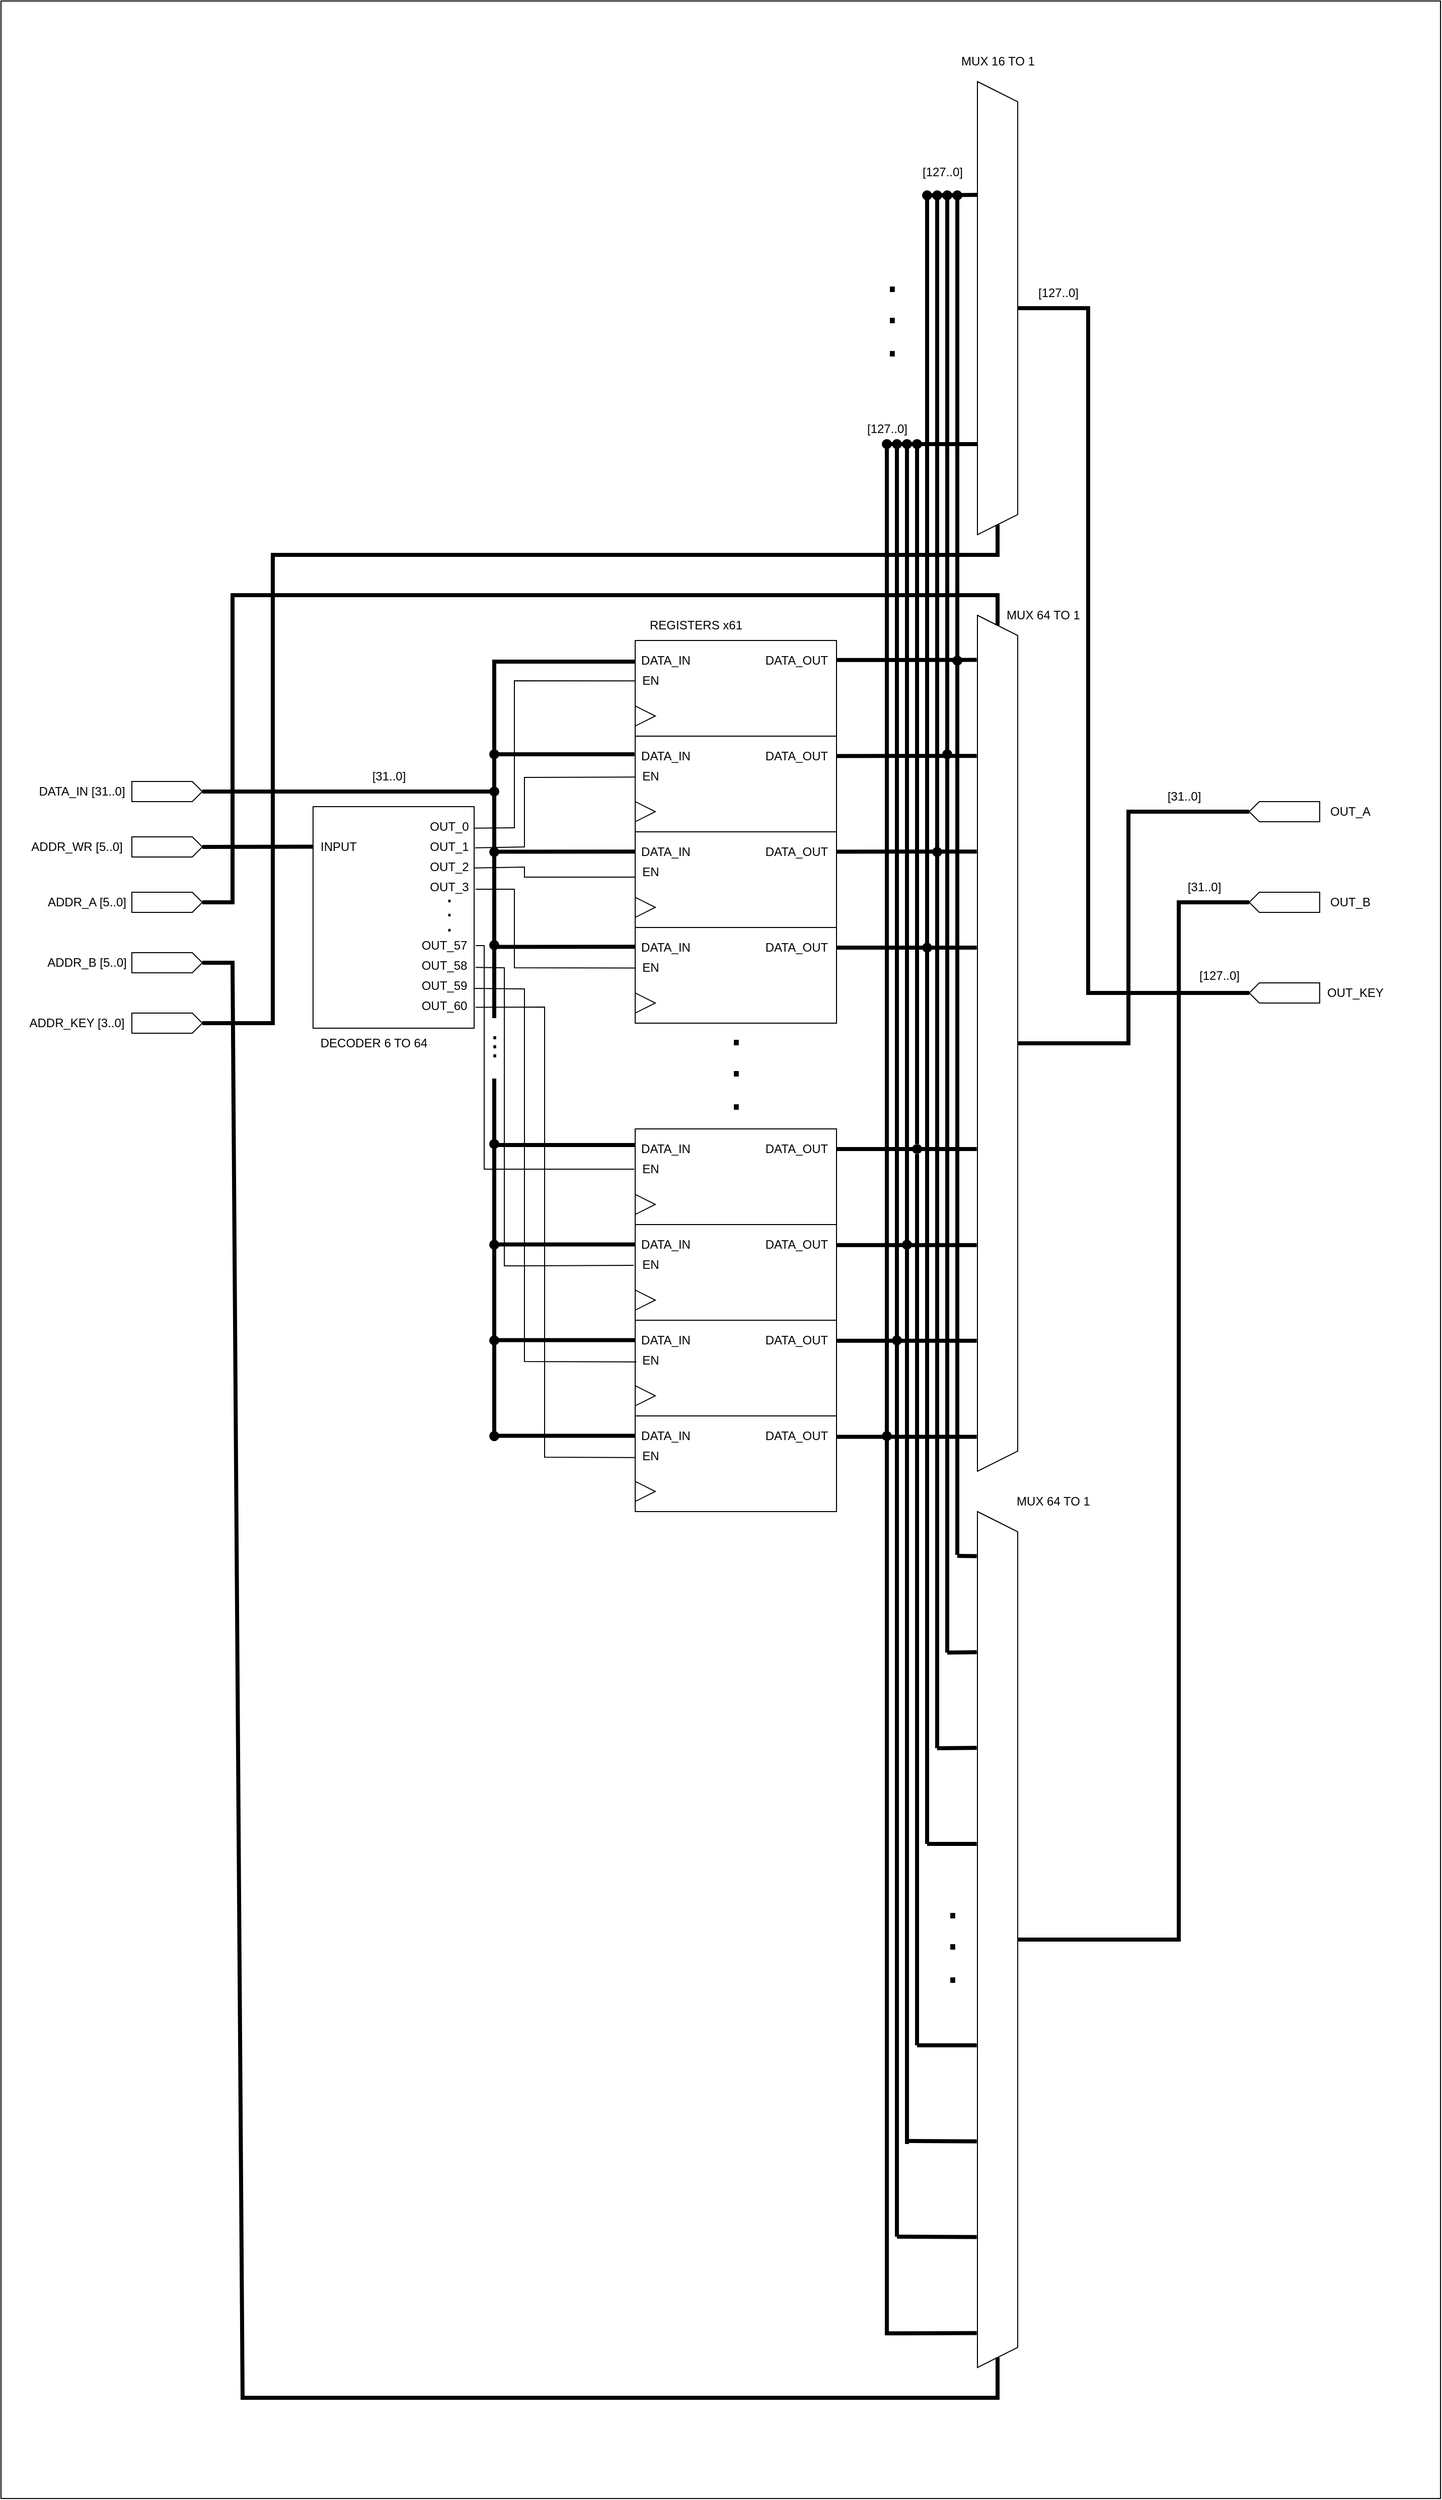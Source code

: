 <mxfile version="14.7.3" type="device"><diagram id="HhxhfEOYN1cpB28pj82T" name="Page-1"><mxGraphModel dx="1240" dy="689" grid="1" gridSize="10" guides="1" tooltips="1" connect="1" arrows="1" fold="1" page="1" pageScale="1" pageWidth="1000000" pageHeight="1000000" math="0" shadow="0"><root><mxCell id="0"/><mxCell id="1" parent="0"/><mxCell id="-ZMUuDT2EY7z-kTaRT2T-230" value="" style="rounded=0;whiteSpace=wrap;html=1;fillColor=none;" parent="1" vertex="1"><mxGeometry x="3040" y="1520" width="1430" height="2480" as="geometry"/></mxCell><mxCell id="-ZMUuDT2EY7z-kTaRT2T-1" value="" style="shape=mxgraph.arrows2.arrow;verticalLabelPosition=bottom;shadow=0;dashed=0;align=center;html=1;verticalAlign=top;strokeWidth=1;dy=0;dx=10;notch=0;" parent="1" vertex="1"><mxGeometry x="3170" y="2295" width="70" height="20" as="geometry"/></mxCell><mxCell id="-ZMUuDT2EY7z-kTaRT2T-2" value="DATA_IN [31..0]" style="text;html=1;align=center;verticalAlign=middle;resizable=0;points=[];autosize=1;strokeColor=none;" parent="1" vertex="1"><mxGeometry x="3070" y="2295" width="100" height="20" as="geometry"/></mxCell><mxCell id="-ZMUuDT2EY7z-kTaRT2T-3" value="" style="shape=mxgraph.arrows2.arrow;verticalLabelPosition=bottom;shadow=0;dashed=0;align=center;html=1;verticalAlign=top;strokeWidth=1;dy=0;dx=10;notch=0;" parent="1" vertex="1"><mxGeometry x="3170" y="2405" width="70" height="20" as="geometry"/></mxCell><mxCell id="-ZMUuDT2EY7z-kTaRT2T-4" value="ADDR_A [5..0]" style="text;html=1;align=center;verticalAlign=middle;resizable=0;points=[];autosize=1;strokeColor=none;" parent="1" vertex="1"><mxGeometry x="3080" y="2405" width="90" height="20" as="geometry"/></mxCell><mxCell id="-ZMUuDT2EY7z-kTaRT2T-5" value="" style="shape=mxgraph.arrows2.arrow;verticalLabelPosition=bottom;shadow=0;dashed=0;align=center;html=1;verticalAlign=top;strokeWidth=1;dy=0;dx=10;notch=0;" parent="1" vertex="1"><mxGeometry x="3170" y="2465" width="70" height="20" as="geometry"/></mxCell><mxCell id="-ZMUuDT2EY7z-kTaRT2T-6" value="ADDR_B [5..0]" style="text;html=1;align=center;verticalAlign=middle;resizable=0;points=[];autosize=1;strokeColor=none;" parent="1" vertex="1"><mxGeometry x="3080" y="2465" width="90" height="20" as="geometry"/></mxCell><mxCell id="-ZMUuDT2EY7z-kTaRT2T-7" value="" style="shape=mxgraph.arrows2.arrow;verticalLabelPosition=bottom;shadow=0;dashed=0;align=center;html=1;verticalAlign=top;strokeWidth=1;dy=0;dx=10;notch=0;" parent="1" vertex="1"><mxGeometry x="3170" y="2525" width="70" height="20" as="geometry"/></mxCell><mxCell id="-ZMUuDT2EY7z-kTaRT2T-8" value="ADDR_KEY [3..0]" style="text;html=1;align=center;verticalAlign=middle;resizable=0;points=[];autosize=1;strokeColor=none;" parent="1" vertex="1"><mxGeometry x="3060" y="2525" width="110" height="20" as="geometry"/></mxCell><mxCell id="-ZMUuDT2EY7z-kTaRT2T-9" value="" style="rounded=0;whiteSpace=wrap;html=1;" parent="1" vertex="1"><mxGeometry x="3670" y="2155" width="200" height="95" as="geometry"/></mxCell><mxCell id="-ZMUuDT2EY7z-kTaRT2T-10" value="DATA_IN" style="text;html=1;align=center;verticalAlign=middle;resizable=0;points=[];autosize=1;strokeColor=none;" parent="1" vertex="1"><mxGeometry x="3670" y="2165" width="60" height="20" as="geometry"/></mxCell><mxCell id="-ZMUuDT2EY7z-kTaRT2T-11" value="DATA_OUT" style="text;html=1;align=center;verticalAlign=middle;resizable=0;points=[];autosize=1;strokeColor=none;" parent="1" vertex="1"><mxGeometry x="3790" y="2165" width="80" height="20" as="geometry"/></mxCell><mxCell id="-ZMUuDT2EY7z-kTaRT2T-12" value="" style="triangle;whiteSpace=wrap;html=1;" parent="1" vertex="1"><mxGeometry x="3670" y="2220" width="20" height="20" as="geometry"/></mxCell><mxCell id="-ZMUuDT2EY7z-kTaRT2T-73" value="" style="shape=trapezoid;perimeter=trapezoidPerimeter;whiteSpace=wrap;html=1;fixedSize=1;direction=south;" parent="1" vertex="1"><mxGeometry x="4010" y="2130" width="40" height="850" as="geometry"/></mxCell><mxCell id="-ZMUuDT2EY7z-kTaRT2T-74" value="EN" style="text;html=1;align=center;verticalAlign=middle;resizable=0;points=[];autosize=1;strokeColor=none;" parent="1" vertex="1"><mxGeometry x="3670" y="2185" width="30" height="20" as="geometry"/></mxCell><mxCell id="-ZMUuDT2EY7z-kTaRT2T-75" value="" style="rounded=0;whiteSpace=wrap;html=1;" parent="1" vertex="1"><mxGeometry x="3670" y="2250" width="200" height="95" as="geometry"/></mxCell><mxCell id="-ZMUuDT2EY7z-kTaRT2T-76" value="DATA_IN" style="text;html=1;align=center;verticalAlign=middle;resizable=0;points=[];autosize=1;strokeColor=none;" parent="1" vertex="1"><mxGeometry x="3670" y="2260" width="60" height="20" as="geometry"/></mxCell><mxCell id="-ZMUuDT2EY7z-kTaRT2T-77" value="DATA_OUT" style="text;html=1;align=center;verticalAlign=middle;resizable=0;points=[];autosize=1;strokeColor=none;" parent="1" vertex="1"><mxGeometry x="3790" y="2260" width="80" height="20" as="geometry"/></mxCell><mxCell id="-ZMUuDT2EY7z-kTaRT2T-78" value="" style="triangle;whiteSpace=wrap;html=1;" parent="1" vertex="1"><mxGeometry x="3670" y="2315" width="20" height="20" as="geometry"/></mxCell><mxCell id="-ZMUuDT2EY7z-kTaRT2T-79" value="EN" style="text;html=1;align=center;verticalAlign=middle;resizable=0;points=[];autosize=1;strokeColor=none;" parent="1" vertex="1"><mxGeometry x="3670" y="2280" width="30" height="20" as="geometry"/></mxCell><mxCell id="-ZMUuDT2EY7z-kTaRT2T-80" value="" style="rounded=0;whiteSpace=wrap;html=1;" parent="1" vertex="1"><mxGeometry x="3670" y="2345" width="200" height="95" as="geometry"/></mxCell><mxCell id="-ZMUuDT2EY7z-kTaRT2T-81" value="DATA_IN" style="text;html=1;align=center;verticalAlign=middle;resizable=0;points=[];autosize=1;strokeColor=none;" parent="1" vertex="1"><mxGeometry x="3670" y="2355" width="60" height="20" as="geometry"/></mxCell><mxCell id="-ZMUuDT2EY7z-kTaRT2T-82" value="DATA_OUT" style="text;html=1;align=center;verticalAlign=middle;resizable=0;points=[];autosize=1;strokeColor=none;" parent="1" vertex="1"><mxGeometry x="3790" y="2355" width="80" height="20" as="geometry"/></mxCell><mxCell id="-ZMUuDT2EY7z-kTaRT2T-83" value="" style="triangle;whiteSpace=wrap;html=1;" parent="1" vertex="1"><mxGeometry x="3670" y="2410" width="20" height="20" as="geometry"/></mxCell><mxCell id="-ZMUuDT2EY7z-kTaRT2T-84" value="EN" style="text;html=1;align=center;verticalAlign=middle;resizable=0;points=[];autosize=1;strokeColor=none;" parent="1" vertex="1"><mxGeometry x="3670" y="2375" width="30" height="20" as="geometry"/></mxCell><mxCell id="-ZMUuDT2EY7z-kTaRT2T-85" value="" style="rounded=0;whiteSpace=wrap;html=1;" parent="1" vertex="1"><mxGeometry x="3670" y="2440" width="200" height="95" as="geometry"/></mxCell><mxCell id="-ZMUuDT2EY7z-kTaRT2T-86" value="DATA_IN" style="text;html=1;align=center;verticalAlign=middle;resizable=0;points=[];autosize=1;strokeColor=none;" parent="1" vertex="1"><mxGeometry x="3670" y="2450" width="60" height="20" as="geometry"/></mxCell><mxCell id="-ZMUuDT2EY7z-kTaRT2T-87" value="DATA_OUT" style="text;html=1;align=center;verticalAlign=middle;resizable=0;points=[];autosize=1;strokeColor=none;" parent="1" vertex="1"><mxGeometry x="3790" y="2450" width="80" height="20" as="geometry"/></mxCell><mxCell id="-ZMUuDT2EY7z-kTaRT2T-88" value="" style="triangle;whiteSpace=wrap;html=1;" parent="1" vertex="1"><mxGeometry x="3670" y="2505" width="20" height="20" as="geometry"/></mxCell><mxCell id="-ZMUuDT2EY7z-kTaRT2T-89" value="EN" style="text;html=1;align=center;verticalAlign=middle;resizable=0;points=[];autosize=1;strokeColor=none;" parent="1" vertex="1"><mxGeometry x="3670" y="2470" width="30" height="20" as="geometry"/></mxCell><mxCell id="-ZMUuDT2EY7z-kTaRT2T-90" value="" style="rounded=0;whiteSpace=wrap;html=1;" parent="1" vertex="1"><mxGeometry x="3350" y="2320" width="160" height="220" as="geometry"/></mxCell><mxCell id="-ZMUuDT2EY7z-kTaRT2T-92" value="INPUT" style="text;html=1;align=center;verticalAlign=middle;resizable=0;points=[];autosize=1;strokeColor=none;" parent="1" vertex="1"><mxGeometry x="3350" y="2350" width="50" height="20" as="geometry"/></mxCell><mxCell id="-ZMUuDT2EY7z-kTaRT2T-93" value="OUT_0" style="text;html=1;align=center;verticalAlign=middle;resizable=0;points=[];autosize=1;strokeColor=none;" parent="1" vertex="1"><mxGeometry x="3460" y="2330" width="50" height="20" as="geometry"/></mxCell><mxCell id="-ZMUuDT2EY7z-kTaRT2T-94" value="OUT_1" style="text;html=1;align=center;verticalAlign=middle;resizable=0;points=[];autosize=1;strokeColor=none;" parent="1" vertex="1"><mxGeometry x="3460" y="2350" width="50" height="20" as="geometry"/></mxCell><mxCell id="-ZMUuDT2EY7z-kTaRT2T-95" value="OUT_59" style="text;html=1;align=center;verticalAlign=middle;resizable=0;points=[];autosize=1;strokeColor=none;" parent="1" vertex="1"><mxGeometry x="3450" y="2487.5" width="60" height="20" as="geometry"/></mxCell><mxCell id="-ZMUuDT2EY7z-kTaRT2T-96" value="OUT_60" style="text;html=1;align=center;verticalAlign=middle;resizable=0;points=[];autosize=1;strokeColor=none;" parent="1" vertex="1"><mxGeometry x="3450" y="2507.5" width="60" height="20" as="geometry"/></mxCell><mxCell id="-ZMUuDT2EY7z-kTaRT2T-97" value="" style="shape=mxgraph.arrows2.arrow;verticalLabelPosition=bottom;shadow=0;dashed=0;align=center;html=1;verticalAlign=top;strokeWidth=1;dy=0;dx=10;notch=0;" parent="1" vertex="1"><mxGeometry x="3170" y="2350" width="70" height="20" as="geometry"/></mxCell><mxCell id="-ZMUuDT2EY7z-kTaRT2T-98" value="ADDR_WR [5..0]" style="text;html=1;align=center;verticalAlign=middle;resizable=0;points=[];autosize=1;strokeColor=none;" parent="1" vertex="1"><mxGeometry x="3060" y="2350" width="110" height="20" as="geometry"/></mxCell><mxCell id="-ZMUuDT2EY7z-kTaRT2T-99" value="" style="endArrow=none;html=1;entryX=0.011;entryY=0.486;entryDx=0;entryDy=0;entryPerimeter=0;exitX=1;exitY=0.5;exitDx=0;exitDy=0;exitPerimeter=0;strokeWidth=4;" parent="1" source="-ZMUuDT2EY7z-kTaRT2T-97" target="-ZMUuDT2EY7z-kTaRT2T-92" edge="1"><mxGeometry width="50" height="50" relative="1" as="geometry"><mxPoint x="3270" y="2400" as="sourcePoint"/><mxPoint x="3320" y="2350" as="targetPoint"/></mxGeometry></mxCell><mxCell id="-ZMUuDT2EY7z-kTaRT2T-100" value="" style="rounded=0;whiteSpace=wrap;html=1;" parent="1" vertex="1"><mxGeometry x="3670" y="2640" width="200" height="95" as="geometry"/></mxCell><mxCell id="-ZMUuDT2EY7z-kTaRT2T-101" value="DATA_IN" style="text;html=1;align=center;verticalAlign=middle;resizable=0;points=[];autosize=1;strokeColor=none;" parent="1" vertex="1"><mxGeometry x="3670" y="2650" width="60" height="20" as="geometry"/></mxCell><mxCell id="-ZMUuDT2EY7z-kTaRT2T-102" value="DATA_OUT" style="text;html=1;align=center;verticalAlign=middle;resizable=0;points=[];autosize=1;strokeColor=none;" parent="1" vertex="1"><mxGeometry x="3790" y="2650" width="80" height="20" as="geometry"/></mxCell><mxCell id="-ZMUuDT2EY7z-kTaRT2T-103" value="" style="triangle;whiteSpace=wrap;html=1;" parent="1" vertex="1"><mxGeometry x="3670" y="2705" width="20" height="20" as="geometry"/></mxCell><mxCell id="-ZMUuDT2EY7z-kTaRT2T-104" value="EN" style="text;html=1;align=center;verticalAlign=middle;resizable=0;points=[];autosize=1;strokeColor=none;" parent="1" vertex="1"><mxGeometry x="3670" y="2670" width="30" height="20" as="geometry"/></mxCell><mxCell id="-ZMUuDT2EY7z-kTaRT2T-105" value="" style="rounded=0;whiteSpace=wrap;html=1;" parent="1" vertex="1"><mxGeometry x="3670" y="2735" width="200" height="95" as="geometry"/></mxCell><mxCell id="-ZMUuDT2EY7z-kTaRT2T-106" value="DATA_IN" style="text;html=1;align=center;verticalAlign=middle;resizable=0;points=[];autosize=1;strokeColor=none;" parent="1" vertex="1"><mxGeometry x="3670" y="2745" width="60" height="20" as="geometry"/></mxCell><mxCell id="-ZMUuDT2EY7z-kTaRT2T-107" value="DATA_OUT" style="text;html=1;align=center;verticalAlign=middle;resizable=0;points=[];autosize=1;strokeColor=none;" parent="1" vertex="1"><mxGeometry x="3790" y="2745" width="80" height="20" as="geometry"/></mxCell><mxCell id="-ZMUuDT2EY7z-kTaRT2T-108" value="" style="triangle;whiteSpace=wrap;html=1;" parent="1" vertex="1"><mxGeometry x="3670" y="2800" width="20" height="20" as="geometry"/></mxCell><mxCell id="-ZMUuDT2EY7z-kTaRT2T-109" value="EN" style="text;html=1;align=center;verticalAlign=middle;resizable=0;points=[];autosize=1;strokeColor=none;" parent="1" vertex="1"><mxGeometry x="3670" y="2765" width="30" height="20" as="geometry"/></mxCell><mxCell id="-ZMUuDT2EY7z-kTaRT2T-110" value="" style="rounded=0;whiteSpace=wrap;html=1;" parent="1" vertex="1"><mxGeometry x="3670" y="2830" width="200" height="95" as="geometry"/></mxCell><mxCell id="-ZMUuDT2EY7z-kTaRT2T-111" value="DATA_IN" style="text;html=1;align=center;verticalAlign=middle;resizable=0;points=[];autosize=1;strokeColor=none;" parent="1" vertex="1"><mxGeometry x="3670" y="2840" width="60" height="20" as="geometry"/></mxCell><mxCell id="-ZMUuDT2EY7z-kTaRT2T-112" value="DATA_OUT" style="text;html=1;align=center;verticalAlign=middle;resizable=0;points=[];autosize=1;strokeColor=none;" parent="1" vertex="1"><mxGeometry x="3790" y="2840" width="80" height="20" as="geometry"/></mxCell><mxCell id="-ZMUuDT2EY7z-kTaRT2T-113" value="" style="triangle;whiteSpace=wrap;html=1;" parent="1" vertex="1"><mxGeometry x="3670" y="2895" width="20" height="20" as="geometry"/></mxCell><mxCell id="-ZMUuDT2EY7z-kTaRT2T-114" value="EN" style="text;html=1;align=center;verticalAlign=middle;resizable=0;points=[];autosize=1;strokeColor=none;" parent="1" vertex="1"><mxGeometry x="3670" y="2860" width="30" height="20" as="geometry"/></mxCell><mxCell id="-ZMUuDT2EY7z-kTaRT2T-115" value="" style="rounded=0;whiteSpace=wrap;html=1;" parent="1" vertex="1"><mxGeometry x="3670" y="2925" width="200" height="95" as="geometry"/></mxCell><mxCell id="-ZMUuDT2EY7z-kTaRT2T-116" value="DATA_IN" style="text;html=1;align=center;verticalAlign=middle;resizable=0;points=[];autosize=1;strokeColor=none;" parent="1" vertex="1"><mxGeometry x="3670" y="2935" width="60" height="20" as="geometry"/></mxCell><mxCell id="-ZMUuDT2EY7z-kTaRT2T-117" value="DATA_OUT" style="text;html=1;align=center;verticalAlign=middle;resizable=0;points=[];autosize=1;strokeColor=none;" parent="1" vertex="1"><mxGeometry x="3790" y="2935" width="80" height="20" as="geometry"/></mxCell><mxCell id="-ZMUuDT2EY7z-kTaRT2T-118" value="" style="triangle;whiteSpace=wrap;html=1;" parent="1" vertex="1"><mxGeometry x="3670" y="2990" width="20" height="20" as="geometry"/></mxCell><mxCell id="-ZMUuDT2EY7z-kTaRT2T-119" value="EN" style="text;html=1;align=center;verticalAlign=middle;resizable=0;points=[];autosize=1;strokeColor=none;" parent="1" vertex="1"><mxGeometry x="3670" y="2955" width="30" height="20" as="geometry"/></mxCell><mxCell id="-ZMUuDT2EY7z-kTaRT2T-122" value="" style="endArrow=none;html=1;strokeWidth=4;entryX=1;entryY=0.5;entryDx=0;entryDy=0;entryPerimeter=0;" parent="1" target="-ZMUuDT2EY7z-kTaRT2T-1" edge="1"><mxGeometry width="50" height="50" relative="1" as="geometry"><mxPoint x="3530" y="2305" as="sourcePoint"/><mxPoint x="3510" y="2310" as="targetPoint"/></mxGeometry></mxCell><mxCell id="-ZMUuDT2EY7z-kTaRT2T-123" value="" style="endArrow=none;html=1;strokeWidth=4;entryX=-0.01;entryY=0.548;entryDx=0;entryDy=0;entryPerimeter=0;arcSize=0;" parent="1" target="-ZMUuDT2EY7z-kTaRT2T-10" edge="1"><mxGeometry width="50" height="50" relative="1" as="geometry"><mxPoint x="3530" y="2530" as="sourcePoint"/><mxPoint x="3610" y="2190" as="targetPoint"/><Array as="points"><mxPoint x="3530" y="2176"/></Array></mxGeometry></mxCell><mxCell id="-ZMUuDT2EY7z-kTaRT2T-124" value="" style="endArrow=none;html=1;strokeWidth=4;entryX=-0.012;entryY=0.398;entryDx=0;entryDy=0;entryPerimeter=0;" parent="1" target="-ZMUuDT2EY7z-kTaRT2T-76" edge="1"><mxGeometry width="50" height="50" relative="1" as="geometry"><mxPoint x="3530" y="2268" as="sourcePoint"/><mxPoint x="3580" y="2290" as="targetPoint"/></mxGeometry></mxCell><mxCell id="-ZMUuDT2EY7z-kTaRT2T-125" value="" style="endArrow=none;html=1;strokeWidth=4;entryX=-0.012;entryY=0.398;entryDx=0;entryDy=0;entryPerimeter=0;" parent="1" edge="1"><mxGeometry width="50" height="50" relative="1" as="geometry"><mxPoint x="3530.72" y="2364.7" as="sourcePoint"/><mxPoint x="3670" y="2364.66" as="targetPoint"/></mxGeometry></mxCell><mxCell id="-ZMUuDT2EY7z-kTaRT2T-126" value="" style="endArrow=none;html=1;strokeWidth=4;entryX=-0.012;entryY=0.398;entryDx=0;entryDy=0;entryPerimeter=0;" parent="1" edge="1"><mxGeometry width="50" height="50" relative="1" as="geometry"><mxPoint x="3530.72" y="2459.21" as="sourcePoint"/><mxPoint x="3670" y="2459.17" as="targetPoint"/></mxGeometry></mxCell><mxCell id="-ZMUuDT2EY7z-kTaRT2T-127" value="" style="endArrow=none;html=1;strokeWidth=4;entryX=-0.01;entryY=0.548;entryDx=0;entryDy=0;entryPerimeter=0;arcSize=0;" parent="1" edge="1"><mxGeometry width="50" height="50" relative="1" as="geometry"><mxPoint x="3530" y="2950" as="sourcePoint"/><mxPoint x="3669.4" y="2655.96" as="targetPoint"/><Array as="points"><mxPoint x="3530" y="2656"/></Array></mxGeometry></mxCell><mxCell id="-ZMUuDT2EY7z-kTaRT2T-128" value="" style="endArrow=none;html=1;strokeWidth=4;entryX=-0.012;entryY=0.398;entryDx=0;entryDy=0;entryPerimeter=0;" parent="1" edge="1"><mxGeometry width="50" height="50" relative="1" as="geometry"><mxPoint x="3530.72" y="2754.75" as="sourcePoint"/><mxPoint x="3670" y="2754.71" as="targetPoint"/></mxGeometry></mxCell><mxCell id="-ZMUuDT2EY7z-kTaRT2T-129" value="" style="endArrow=none;html=1;strokeWidth=4;entryX=-0.012;entryY=0.398;entryDx=0;entryDy=0;entryPerimeter=0;" parent="1" edge="1"><mxGeometry width="50" height="50" relative="1" as="geometry"><mxPoint x="3530.72" y="2849.75" as="sourcePoint"/><mxPoint x="3670" y="2849.71" as="targetPoint"/></mxGeometry></mxCell><mxCell id="-ZMUuDT2EY7z-kTaRT2T-130" value="" style="endArrow=none;html=1;strokeWidth=4;entryX=-0.012;entryY=0.398;entryDx=0;entryDy=0;entryPerimeter=0;" parent="1" edge="1"><mxGeometry width="50" height="50" relative="1" as="geometry"><mxPoint x="3530.72" y="2944.75" as="sourcePoint"/><mxPoint x="3670" y="2944.71" as="targetPoint"/></mxGeometry></mxCell><mxCell id="-ZMUuDT2EY7z-kTaRT2T-131" value="" style="endArrow=none;html=1;strokeWidth=4;" parent="1" edge="1"><mxGeometry width="50" height="50" relative="1" as="geometry"><mxPoint x="3530" y="2660" as="sourcePoint"/><mxPoint x="3530" y="2590" as="targetPoint"/></mxGeometry></mxCell><mxCell id="-ZMUuDT2EY7z-kTaRT2T-132" value="" style="endArrow=none;html=1;strokeWidth=4;entryX=-0.012;entryY=0.398;entryDx=0;entryDy=0;entryPerimeter=0;" parent="1" edge="1"><mxGeometry width="50" height="50" relative="1" as="geometry"><mxPoint x="3870" y="2174.33" as="sourcePoint"/><mxPoint x="4009.28" y="2174.29" as="targetPoint"/></mxGeometry></mxCell><mxCell id="-ZMUuDT2EY7z-kTaRT2T-133" value="" style="endArrow=none;html=1;strokeWidth=4;entryX=-0.012;entryY=0.398;entryDx=0;entryDy=0;entryPerimeter=0;" parent="1" edge="1"><mxGeometry width="50" height="50" relative="1" as="geometry"><mxPoint x="3870" y="2269.7" as="sourcePoint"/><mxPoint x="4009.28" y="2269.66" as="targetPoint"/></mxGeometry></mxCell><mxCell id="-ZMUuDT2EY7z-kTaRT2T-134" value="" style="endArrow=none;html=1;strokeWidth=4;entryX=-0.012;entryY=0.398;entryDx=0;entryDy=0;entryPerimeter=0;" parent="1" edge="1"><mxGeometry width="50" height="50" relative="1" as="geometry"><mxPoint x="3870" y="2364.7" as="sourcePoint"/><mxPoint x="4009.28" y="2364.66" as="targetPoint"/></mxGeometry></mxCell><mxCell id="-ZMUuDT2EY7z-kTaRT2T-135" value="" style="endArrow=none;html=1;strokeWidth=4;entryX=-0.012;entryY=0.398;entryDx=0;entryDy=0;entryPerimeter=0;" parent="1" edge="1"><mxGeometry width="50" height="50" relative="1" as="geometry"><mxPoint x="3870" y="2460.04" as="sourcePoint"/><mxPoint x="4009.28" y="2460" as="targetPoint"/></mxGeometry></mxCell><mxCell id="-ZMUuDT2EY7z-kTaRT2T-136" value="" style="endArrow=none;html=1;strokeWidth=4;entryX=-0.012;entryY=0.398;entryDx=0;entryDy=0;entryPerimeter=0;" parent="1" edge="1"><mxGeometry width="50" height="50" relative="1" as="geometry"><mxPoint x="3870" y="2660.04" as="sourcePoint"/><mxPoint x="4009.28" y="2660" as="targetPoint"/></mxGeometry></mxCell><mxCell id="-ZMUuDT2EY7z-kTaRT2T-137" value="" style="endArrow=none;html=1;strokeWidth=4;entryX=-0.012;entryY=0.398;entryDx=0;entryDy=0;entryPerimeter=0;" parent="1" edge="1"><mxGeometry width="50" height="50" relative="1" as="geometry"><mxPoint x="3870" y="2755.41" as="sourcePoint"/><mxPoint x="4009.28" y="2755.37" as="targetPoint"/></mxGeometry></mxCell><mxCell id="-ZMUuDT2EY7z-kTaRT2T-138" value="" style="endArrow=none;html=1;strokeWidth=4;entryX=-0.012;entryY=0.398;entryDx=0;entryDy=0;entryPerimeter=0;" parent="1" edge="1"><mxGeometry width="50" height="50" relative="1" as="geometry"><mxPoint x="3870" y="2850.41" as="sourcePoint"/><mxPoint x="4009.28" y="2850.37" as="targetPoint"/></mxGeometry></mxCell><mxCell id="-ZMUuDT2EY7z-kTaRT2T-139" value="" style="endArrow=none;html=1;strokeWidth=4;entryX=-0.012;entryY=0.398;entryDx=0;entryDy=0;entryPerimeter=0;" parent="1" edge="1"><mxGeometry width="50" height="50" relative="1" as="geometry"><mxPoint x="3870" y="2945.75" as="sourcePoint"/><mxPoint x="4009.28" y="2945.71" as="targetPoint"/></mxGeometry></mxCell><mxCell id="-ZMUuDT2EY7z-kTaRT2T-142" value="" style="shape=trapezoid;perimeter=trapezoidPerimeter;whiteSpace=wrap;html=1;fixedSize=1;direction=south;" parent="1" vertex="1"><mxGeometry x="4010" y="3020" width="40" height="850" as="geometry"/></mxCell><mxCell id="-ZMUuDT2EY7z-kTaRT2T-143" value="" style="endArrow=none;html=1;strokeWidth=4;entryX=-0.012;entryY=0.398;entryDx=0;entryDy=0;entryPerimeter=0;" parent="1" edge="1"><mxGeometry width="50" height="50" relative="1" as="geometry"><mxPoint x="3990" y="3064" as="sourcePoint"/><mxPoint x="4009.28" y="3064.29" as="targetPoint"/></mxGeometry></mxCell><mxCell id="-ZMUuDT2EY7z-kTaRT2T-144" value="" style="endArrow=none;html=1;strokeWidth=4;entryX=-0.012;entryY=0.398;entryDx=0;entryDy=0;entryPerimeter=0;" parent="1" edge="1"><mxGeometry width="50" height="50" relative="1" as="geometry"><mxPoint x="3980" y="3160" as="sourcePoint"/><mxPoint x="4009.28" y="3159.66" as="targetPoint"/></mxGeometry></mxCell><mxCell id="-ZMUuDT2EY7z-kTaRT2T-145" value="" style="endArrow=none;html=1;strokeWidth=4;entryX=-0.012;entryY=0.398;entryDx=0;entryDy=0;entryPerimeter=0;" parent="1" edge="1"><mxGeometry width="50" height="50" relative="1" as="geometry"><mxPoint x="3970" y="3255" as="sourcePoint"/><mxPoint x="4009.28" y="3254.66" as="targetPoint"/></mxGeometry></mxCell><mxCell id="-ZMUuDT2EY7z-kTaRT2T-146" value="" style="endArrow=none;html=1;strokeWidth=4;entryX=-0.012;entryY=0.398;entryDx=0;entryDy=0;entryPerimeter=0;" parent="1" edge="1"><mxGeometry width="50" height="50" relative="1" as="geometry"><mxPoint x="3960" y="3350" as="sourcePoint"/><mxPoint x="4009.28" y="3350" as="targetPoint"/></mxGeometry></mxCell><mxCell id="-ZMUuDT2EY7z-kTaRT2T-147" value="" style="endArrow=none;html=1;strokeWidth=4;entryX=-0.012;entryY=0.398;entryDx=0;entryDy=0;entryPerimeter=0;" parent="1" edge="1"><mxGeometry width="50" height="50" relative="1" as="geometry"><mxPoint x="3950" y="3550" as="sourcePoint"/><mxPoint x="4009.28" y="3550" as="targetPoint"/></mxGeometry></mxCell><mxCell id="-ZMUuDT2EY7z-kTaRT2T-148" value="" style="endArrow=none;html=1;strokeWidth=4;entryX=-0.012;entryY=0.398;entryDx=0;entryDy=0;entryPerimeter=0;" parent="1" edge="1"><mxGeometry width="50" height="50" relative="1" as="geometry"><mxPoint x="3940" y="3645" as="sourcePoint"/><mxPoint x="4009.28" y="3645.37" as="targetPoint"/></mxGeometry></mxCell><mxCell id="-ZMUuDT2EY7z-kTaRT2T-149" value="" style="endArrow=none;html=1;strokeWidth=4;entryX=-0.012;entryY=0.398;entryDx=0;entryDy=0;entryPerimeter=0;" parent="1" edge="1"><mxGeometry width="50" height="50" relative="1" as="geometry"><mxPoint x="3930" y="3740" as="sourcePoint"/><mxPoint x="4009.28" y="3740.37" as="targetPoint"/></mxGeometry></mxCell><mxCell id="-ZMUuDT2EY7z-kTaRT2T-150" value="" style="endArrow=none;html=1;strokeWidth=4;entryX=-0.012;entryY=0.398;entryDx=0;entryDy=0;entryPerimeter=0;" parent="1" edge="1"><mxGeometry width="50" height="50" relative="1" as="geometry"><mxPoint x="3920" y="3836" as="sourcePoint"/><mxPoint x="4009.28" y="3835.71" as="targetPoint"/></mxGeometry></mxCell><mxCell id="-ZMUuDT2EY7z-kTaRT2T-151" value="" style="endArrow=none;html=1;strokeWidth=4;" parent="1" edge="1"><mxGeometry width="50" height="50" relative="1" as="geometry"><mxPoint x="3990" y="3063" as="sourcePoint"/><mxPoint x="3990" y="1710" as="targetPoint"/></mxGeometry></mxCell><mxCell id="-ZMUuDT2EY7z-kTaRT2T-152" value="" style="endArrow=none;html=1;strokeWidth=4;" parent="1" edge="1"><mxGeometry width="50" height="50" relative="1" as="geometry"><mxPoint x="3980" y="3160" as="sourcePoint"/><mxPoint x="3980" y="1710" as="targetPoint"/></mxGeometry></mxCell><mxCell id="-ZMUuDT2EY7z-kTaRT2T-162" value="" style="endArrow=none;html=1;strokeWidth=4;" parent="1" edge="1"><mxGeometry width="50" height="50" relative="1" as="geometry"><mxPoint x="3970" y="3255" as="sourcePoint"/><mxPoint x="3970" y="1708.824" as="targetPoint"/></mxGeometry></mxCell><mxCell id="-ZMUuDT2EY7z-kTaRT2T-163" value="" style="endArrow=none;html=1;strokeWidth=4;" parent="1" edge="1"><mxGeometry width="50" height="50" relative="1" as="geometry"><mxPoint x="3960" y="3350" as="sourcePoint"/><mxPoint x="3960" y="1710" as="targetPoint"/></mxGeometry></mxCell><mxCell id="-ZMUuDT2EY7z-kTaRT2T-164" value="" style="endArrow=none;html=1;strokeWidth=4;startArrow=none;" parent="1" source="-ZMUuDT2EY7z-kTaRT2T-225" edge="1"><mxGeometry width="50" height="50" relative="1" as="geometry"><mxPoint x="3950" y="3550" as="sourcePoint"/><mxPoint x="3950" y="1960" as="targetPoint"/></mxGeometry></mxCell><mxCell id="-ZMUuDT2EY7z-kTaRT2T-165" value="" style="endArrow=none;html=1;strokeWidth=4;" parent="1" edge="1"><mxGeometry width="50" height="50" relative="1" as="geometry"><mxPoint x="3940" y="3648" as="sourcePoint"/><mxPoint x="3940" y="1958.824" as="targetPoint"/></mxGeometry></mxCell><mxCell id="-ZMUuDT2EY7z-kTaRT2T-166" value="" style="endArrow=none;html=1;strokeWidth=4;" parent="1" edge="1"><mxGeometry width="50" height="50" relative="1" as="geometry"><mxPoint x="3930" y="3740" as="sourcePoint"/><mxPoint x="3930" y="1960" as="targetPoint"/></mxGeometry></mxCell><mxCell id="-ZMUuDT2EY7z-kTaRT2T-167" value="" style="endArrow=none;html=1;strokeWidth=4;" parent="1" edge="1"><mxGeometry width="50" height="50" relative="1" as="geometry"><mxPoint x="3920" y="3838" as="sourcePoint"/><mxPoint x="3920" y="1957.647" as="targetPoint"/></mxGeometry></mxCell><mxCell id="-ZMUuDT2EY7z-kTaRT2T-168" value="" style="shape=trapezoid;perimeter=trapezoidPerimeter;whiteSpace=wrap;html=1;fixedSize=1;direction=south;" parent="1" vertex="1"><mxGeometry x="4010" y="1600" width="40" height="450" as="geometry"/></mxCell><mxCell id="-ZMUuDT2EY7z-kTaRT2T-169" value="" style="endArrow=none;html=1;strokeWidth=4;entryX=0.25;entryY=1;entryDx=0;entryDy=0;" parent="1" target="-ZMUuDT2EY7z-kTaRT2T-168" edge="1"><mxGeometry width="50" height="50" relative="1" as="geometry"><mxPoint x="3960" y="1713" as="sourcePoint"/><mxPoint x="3930" y="1790" as="targetPoint"/></mxGeometry></mxCell><mxCell id="-ZMUuDT2EY7z-kTaRT2T-170" value="" style="endArrow=none;html=1;strokeWidth=4;entryX=0.25;entryY=1;entryDx=0;entryDy=0;" parent="1" edge="1"><mxGeometry width="50" height="50" relative="1" as="geometry"><mxPoint x="3920" y="1960" as="sourcePoint"/><mxPoint x="4010.0" y="1960" as="targetPoint"/></mxGeometry></mxCell><mxCell id="-ZMUuDT2EY7z-kTaRT2T-171" value="" style="endArrow=none;html=1;strokeWidth=4;exitX=1;exitY=0.5;exitDx=0;exitDy=0;exitPerimeter=0;entryX=0;entryY=0.5;entryDx=0;entryDy=0;arcSize=0;" parent="1" source="-ZMUuDT2EY7z-kTaRT2T-3" target="-ZMUuDT2EY7z-kTaRT2T-73" edge="1"><mxGeometry width="50" height="50" relative="1" as="geometry"><mxPoint x="3260" y="2450" as="sourcePoint"/><mxPoint x="4020" y="2100" as="targetPoint"/><Array as="points"><mxPoint x="3270" y="2415"/><mxPoint x="3270" y="2110"/><mxPoint x="4030" y="2110"/></Array></mxGeometry></mxCell><mxCell id="-ZMUuDT2EY7z-kTaRT2T-173" value="" style="endArrow=none;html=1;strokeWidth=4;exitX=1;exitY=0.5;exitDx=0;exitDy=0;exitPerimeter=0;entryX=1;entryY=0.5;entryDx=0;entryDy=0;arcSize=0;" parent="1" source="-ZMUuDT2EY7z-kTaRT2T-5" target="-ZMUuDT2EY7z-kTaRT2T-142" edge="1"><mxGeometry width="50" height="50" relative="1" as="geometry"><mxPoint x="3560" y="2730" as="sourcePoint"/><mxPoint x="3740" y="3100" as="targetPoint"/><Array as="points"><mxPoint x="3270" y="2475"/><mxPoint x="3280" y="3900"/><mxPoint x="4030" y="3900"/></Array></mxGeometry></mxCell><mxCell id="-ZMUuDT2EY7z-kTaRT2T-174" value="" style="endArrow=none;html=1;strokeWidth=4;exitX=1;exitY=0.5;exitDx=0;exitDy=0;exitPerimeter=0;entryX=1;entryY=0.5;entryDx=0;entryDy=0;arcSize=0;" parent="1" source="-ZMUuDT2EY7z-kTaRT2T-7" target="-ZMUuDT2EY7z-kTaRT2T-168" edge="1"><mxGeometry width="50" height="50" relative="1" as="geometry"><mxPoint x="3340" y="2575" as="sourcePoint"/><mxPoint x="3420" y="2000" as="targetPoint"/><Array as="points"><mxPoint x="3310" y="2535"/><mxPoint x="3310" y="2070"/><mxPoint x="4030" y="2070"/></Array></mxGeometry></mxCell><mxCell id="-ZMUuDT2EY7z-kTaRT2T-175" value="OUT_2" style="text;html=1;align=center;verticalAlign=middle;resizable=0;points=[];autosize=1;strokeColor=none;" parent="1" vertex="1"><mxGeometry x="3460" y="2370" width="50" height="20" as="geometry"/></mxCell><mxCell id="-ZMUuDT2EY7z-kTaRT2T-176" value="OUT_3" style="text;html=1;align=center;verticalAlign=middle;resizable=0;points=[];autosize=1;strokeColor=none;" parent="1" vertex="1"><mxGeometry x="3460" y="2390" width="50" height="20" as="geometry"/></mxCell><mxCell id="-ZMUuDT2EY7z-kTaRT2T-177" value="OUT_57" style="text;html=1;align=center;verticalAlign=middle;resizable=0;points=[];autosize=1;strokeColor=none;" parent="1" vertex="1"><mxGeometry x="3450" y="2447.5" width="60" height="20" as="geometry"/></mxCell><mxCell id="-ZMUuDT2EY7z-kTaRT2T-178" value="OUT_58" style="text;html=1;align=center;verticalAlign=middle;resizable=0;points=[];autosize=1;strokeColor=none;" parent="1" vertex="1"><mxGeometry x="3450" y="2467.5" width="60" height="20" as="geometry"/></mxCell><mxCell id="-ZMUuDT2EY7z-kTaRT2T-179" value="&lt;font style=&quot;font-size: 24px ; line-height: 0%&quot;&gt;.&lt;br&gt;.&lt;br&gt;.&lt;/font&gt;" style="text;html=1;align=center;verticalAlign=middle;resizable=0;points=[];autosize=1;strokeColor=none;" parent="1" vertex="1"><mxGeometry x="3475" y="2400" width="20" height="50" as="geometry"/></mxCell><mxCell id="-ZMUuDT2EY7z-kTaRT2T-182" value="" style="endArrow=none;html=1;strokeWidth=1;exitX=1.006;exitY=0.571;exitDx=0;exitDy=0;exitPerimeter=0;entryX=-0.01;entryY=0.507;entryDx=0;entryDy=0;entryPerimeter=0;arcSize=0;" parent="1" source="-ZMUuDT2EY7z-kTaRT2T-93" target="-ZMUuDT2EY7z-kTaRT2T-74" edge="1"><mxGeometry width="50" height="50" relative="1" as="geometry"><mxPoint x="3570" y="2330" as="sourcePoint"/><mxPoint x="3620" y="2280" as="targetPoint"/><Array as="points"><mxPoint x="3550" y="2341"/><mxPoint x="3550" y="2195"/></Array></mxGeometry></mxCell><mxCell id="-ZMUuDT2EY7z-kTaRT2T-183" value="" style="endArrow=none;html=1;strokeWidth=1;entryX=-0.01;entryY=0.529;entryDx=0;entryDy=0;entryPerimeter=0;exitX=1.017;exitY=0.543;exitDx=0;exitDy=0;exitPerimeter=0;arcSize=0;" parent="1" source="-ZMUuDT2EY7z-kTaRT2T-94" target="-ZMUuDT2EY7z-kTaRT2T-79" edge="1"><mxGeometry width="50" height="50" relative="1" as="geometry"><mxPoint x="3570" y="2360" as="sourcePoint"/><mxPoint x="3620" y="2310" as="targetPoint"/><Array as="points"><mxPoint x="3560" y="2360"/><mxPoint x="3560" y="2291"/></Array></mxGeometry></mxCell><mxCell id="-ZMUuDT2EY7z-kTaRT2T-184" value="" style="endArrow=none;html=1;strokeWidth=1;exitX=1.006;exitY=0.543;exitDx=0;exitDy=0;exitPerimeter=0;entryX=-0.01;entryY=0.75;entryDx=0;entryDy=0;entryPerimeter=0;arcSize=0;" parent="1" source="-ZMUuDT2EY7z-kTaRT2T-175" target="-ZMUuDT2EY7z-kTaRT2T-84" edge="1"><mxGeometry width="50" height="50" relative="1" as="geometry"><mxPoint x="3560" y="2420" as="sourcePoint"/><mxPoint x="3610" y="2370" as="targetPoint"/><Array as="points"><mxPoint x="3560" y="2380"/><mxPoint x="3560" y="2390"/></Array></mxGeometry></mxCell><mxCell id="-ZMUuDT2EY7z-kTaRT2T-185" value="" style="endArrow=none;html=1;strokeWidth=1;exitX=1.029;exitY=0.6;exitDx=0;exitDy=0;exitPerimeter=0;entryX=-0.01;entryY=0.514;entryDx=0;entryDy=0;entryPerimeter=0;arcSize=0;" parent="1" source="-ZMUuDT2EY7z-kTaRT2T-176" target="-ZMUuDT2EY7z-kTaRT2T-89" edge="1"><mxGeometry width="50" height="50" relative="1" as="geometry"><mxPoint x="3560" y="2450" as="sourcePoint"/><mxPoint x="3610" y="2400" as="targetPoint"/><Array as="points"><mxPoint x="3550" y="2402"/><mxPoint x="3550" y="2480"/></Array></mxGeometry></mxCell><mxCell id="-ZMUuDT2EY7z-kTaRT2T-186" value="" style="endArrow=none;html=1;strokeWidth=1;exitX=1.024;exitY=0.525;exitDx=0;exitDy=0;exitPerimeter=0;arcSize=0;" parent="1" source="-ZMUuDT2EY7z-kTaRT2T-177" edge="1"><mxGeometry width="50" height="50" relative="1" as="geometry"><mxPoint x="3550" y="2580" as="sourcePoint"/><mxPoint x="3669" y="2680" as="targetPoint"/><Array as="points"><mxPoint x="3520" y="2458"/><mxPoint x="3520" y="2680"/></Array></mxGeometry></mxCell><mxCell id="-ZMUuDT2EY7z-kTaRT2T-187" value="" style="endArrow=none;html=1;strokeWidth=1;exitX=1.022;exitY=0.609;exitDx=0;exitDy=0;exitPerimeter=0;entryX=-0.047;entryY=0.528;entryDx=0;entryDy=0;entryPerimeter=0;arcSize=0;" parent="1" source="-ZMUuDT2EY7z-kTaRT2T-178" target="-ZMUuDT2EY7z-kTaRT2T-109" edge="1"><mxGeometry width="50" height="50" relative="1" as="geometry"><mxPoint x="3550" y="2540" as="sourcePoint"/><mxPoint x="3600" y="2490" as="targetPoint"/><Array as="points"><mxPoint x="3540" y="2480"/><mxPoint x="3540" y="2776"/></Array></mxGeometry></mxCell><mxCell id="-ZMUuDT2EY7z-kTaRT2T-188" value="" style="endArrow=none;html=1;strokeWidth=1;exitX=1.006;exitY=0.65;exitDx=0;exitDy=0;exitPerimeter=0;entryX=0.039;entryY=0.567;entryDx=0;entryDy=0;entryPerimeter=0;arcSize=0;" parent="1" source="-ZMUuDT2EY7z-kTaRT2T-95" target="-ZMUuDT2EY7z-kTaRT2T-114" edge="1"><mxGeometry width="50" height="50" relative="1" as="geometry"><mxPoint x="3570" y="2630" as="sourcePoint"/><mxPoint x="3620" y="2580" as="targetPoint"/><Array as="points"><mxPoint x="3560" y="2501"/><mxPoint x="3560" y="2871"/></Array></mxGeometry></mxCell><mxCell id="-ZMUuDT2EY7z-kTaRT2T-189" value="" style="endArrow=none;html=1;strokeWidth=1;exitX=1.021;exitY=0.589;exitDx=0;exitDy=0;exitPerimeter=0;entryX=-0.005;entryY=0.571;entryDx=0;entryDy=0;entryPerimeter=0;arcSize=0;" parent="1" source="-ZMUuDT2EY7z-kTaRT2T-96" target="-ZMUuDT2EY7z-kTaRT2T-119" edge="1"><mxGeometry width="50" height="50" relative="1" as="geometry"><mxPoint x="3590" y="2660" as="sourcePoint"/><mxPoint x="3640" y="2610" as="targetPoint"/><Array as="points"><mxPoint x="3580" y="2519"/><mxPoint x="3580" y="2966"/></Array></mxGeometry></mxCell><mxCell id="-ZMUuDT2EY7z-kTaRT2T-190" value="&lt;p style=&quot;line-height: 30% ; font-size: 29px&quot;&gt;.&lt;br&gt;.&lt;br&gt;&lt;font style=&quot;font-size: 29px&quot;&gt;.&lt;/font&gt;&lt;/p&gt;" style="text;html=1;align=center;verticalAlign=middle;resizable=0;points=[];autosize=1;strokeColor=none;" parent="1" vertex="1"><mxGeometry x="3520" y="2505" width="20" height="90" as="geometry"/></mxCell><mxCell id="-ZMUuDT2EY7z-kTaRT2T-191" value="&lt;p style=&quot;line-height: 60% ; font-size: 51px&quot;&gt;.&lt;br&gt;.&lt;br&gt;&lt;font style=&quot;font-size: 51px ; line-height: 70%&quot;&gt;.&lt;/font&gt;&lt;/p&gt;" style="text;html=1;align=center;verticalAlign=middle;resizable=0;points=[];autosize=1;strokeColor=none;" parent="1" vertex="1"><mxGeometry x="3755" y="2472.5" width="30" height="200" as="geometry"/></mxCell><mxCell id="-ZMUuDT2EY7z-kTaRT2T-192" value="&lt;p style=&quot;line-height: 60% ; font-size: 51px&quot;&gt;.&lt;br&gt;.&lt;br&gt;&lt;font style=&quot;font-size: 51px ; line-height: 70%&quot;&gt;.&lt;/font&gt;&lt;/p&gt;" style="text;html=1;align=center;verticalAlign=middle;resizable=0;points=[];autosize=1;strokeColor=none;" parent="1" vertex="1"><mxGeometry x="3970" y="3340" width="30" height="200" as="geometry"/></mxCell><mxCell id="-ZMUuDT2EY7z-kTaRT2T-193" value="&lt;p style=&quot;line-height: 60% ; font-size: 51px&quot;&gt;.&lt;br&gt;.&lt;br&gt;&lt;font style=&quot;font-size: 51px ; line-height: 70%&quot;&gt;.&lt;/font&gt;&lt;/p&gt;" style="text;html=1;align=center;verticalAlign=middle;resizable=0;points=[];autosize=1;strokeColor=none;" parent="1" vertex="1"><mxGeometry x="3910" y="1725" width="30" height="200" as="geometry"/></mxCell><mxCell id="-ZMUuDT2EY7z-kTaRT2T-194" value="" style="shape=mxgraph.arrows2.arrow;verticalLabelPosition=bottom;shadow=0;dashed=0;align=center;html=1;verticalAlign=top;strokeWidth=1;dy=0;dx=10;notch=0;flipH=1;" parent="1" vertex="1"><mxGeometry x="4280" y="2315" width="70" height="20" as="geometry"/></mxCell><mxCell id="-ZMUuDT2EY7z-kTaRT2T-195" value="OUT_A" style="text;html=1;align=center;verticalAlign=middle;resizable=0;points=[];autosize=1;strokeColor=none;" parent="1" vertex="1"><mxGeometry x="4350" y="2315" width="60" height="20" as="geometry"/></mxCell><mxCell id="-ZMUuDT2EY7z-kTaRT2T-196" value="" style="shape=mxgraph.arrows2.arrow;verticalLabelPosition=bottom;shadow=0;dashed=0;align=center;html=1;verticalAlign=top;strokeWidth=1;dy=0;dx=10;notch=0;flipH=1;" parent="1" vertex="1"><mxGeometry x="4280" y="2405" width="70" height="20" as="geometry"/></mxCell><mxCell id="-ZMUuDT2EY7z-kTaRT2T-197" value="OUT_B" style="text;html=1;align=center;verticalAlign=middle;resizable=0;points=[];autosize=1;strokeColor=none;" parent="1" vertex="1"><mxGeometry x="4350" y="2405" width="60" height="20" as="geometry"/></mxCell><mxCell id="-ZMUuDT2EY7z-kTaRT2T-198" value="" style="shape=mxgraph.arrows2.arrow;verticalLabelPosition=bottom;shadow=0;dashed=0;align=center;html=1;verticalAlign=top;strokeWidth=1;dy=0;dx=10;notch=0;flipH=1;" parent="1" vertex="1"><mxGeometry x="4280" y="2495" width="70" height="20" as="geometry"/></mxCell><mxCell id="-ZMUuDT2EY7z-kTaRT2T-199" value="OUT_KEY" style="text;html=1;align=center;verticalAlign=middle;resizable=0;points=[];autosize=1;strokeColor=none;" parent="1" vertex="1"><mxGeometry x="4350" y="2495" width="70" height="20" as="geometry"/></mxCell><mxCell id="-ZMUuDT2EY7z-kTaRT2T-200" value="" style="endArrow=none;html=1;strokeWidth=4;exitX=0.5;exitY=0;exitDx=0;exitDy=0;entryX=1;entryY=0.5;entryDx=0;entryDy=0;entryPerimeter=0;arcSize=0;" parent="1" source="-ZMUuDT2EY7z-kTaRT2T-168" target="-ZMUuDT2EY7z-kTaRT2T-198" edge="1"><mxGeometry width="50" height="50" relative="1" as="geometry"><mxPoint x="4150" y="1990" as="sourcePoint"/><mxPoint x="4200" y="1940" as="targetPoint"/><Array as="points"><mxPoint x="4120" y="1825"/><mxPoint x="4120" y="2505"/></Array></mxGeometry></mxCell><mxCell id="-ZMUuDT2EY7z-kTaRT2T-201" value="" style="endArrow=none;html=1;strokeWidth=4;exitX=0.5;exitY=0;exitDx=0;exitDy=0;entryX=1;entryY=0.5;entryDx=0;entryDy=0;entryPerimeter=0;arcSize=0;" parent="1" source="-ZMUuDT2EY7z-kTaRT2T-73" target="-ZMUuDT2EY7z-kTaRT2T-194" edge="1"><mxGeometry width="50" height="50" relative="1" as="geometry"><mxPoint x="4140" y="2620" as="sourcePoint"/><mxPoint x="4190" y="2570" as="targetPoint"/><Array as="points"><mxPoint x="4160" y="2555"/><mxPoint x="4160" y="2325"/></Array></mxGeometry></mxCell><mxCell id="-ZMUuDT2EY7z-kTaRT2T-202" value="" style="endArrow=none;html=1;strokeWidth=4;exitX=0.5;exitY=0;exitDx=0;exitDy=0;entryX=1;entryY=0.5;entryDx=0;entryDy=0;entryPerimeter=0;arcSize=0;" parent="1" source="-ZMUuDT2EY7z-kTaRT2T-142" target="-ZMUuDT2EY7z-kTaRT2T-196" edge="1"><mxGeometry width="50" height="50" relative="1" as="geometry"><mxPoint x="4200" y="3465" as="sourcePoint"/><mxPoint x="4250" y="2398.333" as="targetPoint"/><Array as="points"><mxPoint x="4210" y="3445"/><mxPoint x="4210" y="2415"/></Array></mxGeometry></mxCell><mxCell id="-ZMUuDT2EY7z-kTaRT2T-203" value="" style="ellipse;whiteSpace=wrap;html=1;aspect=fixed;strokeColor=none;fillColor=#000000;" parent="1" vertex="1"><mxGeometry x="3525" y="2263" width="10" height="10" as="geometry"/></mxCell><mxCell id="-ZMUuDT2EY7z-kTaRT2T-204" value="" style="ellipse;whiteSpace=wrap;html=1;aspect=fixed;strokeColor=none;fillColor=#000000;" parent="1" vertex="1"><mxGeometry x="3525" y="2300" width="10" height="10" as="geometry"/></mxCell><mxCell id="-ZMUuDT2EY7z-kTaRT2T-205" value="" style="ellipse;whiteSpace=wrap;html=1;aspect=fixed;strokeColor=none;fillColor=#000000;" parent="1" vertex="1"><mxGeometry x="3525" y="2360" width="10" height="10" as="geometry"/></mxCell><mxCell id="-ZMUuDT2EY7z-kTaRT2T-206" value="" style="ellipse;whiteSpace=wrap;html=1;aspect=fixed;strokeColor=none;fillColor=#000000;" parent="1" vertex="1"><mxGeometry x="3525" y="2452.5" width="10" height="10" as="geometry"/></mxCell><mxCell id="-ZMUuDT2EY7z-kTaRT2T-208" value="" style="ellipse;whiteSpace=wrap;html=1;aspect=fixed;strokeColor=none;fillColor=#000000;" parent="1" vertex="1"><mxGeometry x="3525" y="2650" width="10" height="10" as="geometry"/></mxCell><mxCell id="-ZMUuDT2EY7z-kTaRT2T-209" value="" style="ellipse;whiteSpace=wrap;html=1;aspect=fixed;strokeColor=none;fillColor=#000000;" parent="1" vertex="1"><mxGeometry x="3525" y="2750" width="10" height="10" as="geometry"/></mxCell><mxCell id="-ZMUuDT2EY7z-kTaRT2T-210" value="" style="ellipse;whiteSpace=wrap;html=1;aspect=fixed;strokeColor=none;fillColor=#000000;" parent="1" vertex="1"><mxGeometry x="3525" y="2845" width="10" height="10" as="geometry"/></mxCell><mxCell id="-ZMUuDT2EY7z-kTaRT2T-211" value="" style="ellipse;whiteSpace=wrap;html=1;aspect=fixed;strokeColor=none;fillColor=#000000;" parent="1" vertex="1"><mxGeometry x="3525" y="2940" width="10" height="10" as="geometry"/></mxCell><mxCell id="-ZMUuDT2EY7z-kTaRT2T-212" value="" style="ellipse;whiteSpace=wrap;html=1;aspect=fixed;strokeColor=none;fillColor=#000000;" parent="1" vertex="1"><mxGeometry x="3985" y="1708" width="10" height="10" as="geometry"/></mxCell><mxCell id="-ZMUuDT2EY7z-kTaRT2T-214" value="" style="ellipse;whiteSpace=wrap;html=1;aspect=fixed;strokeColor=none;fillColor=#000000;" parent="1" vertex="1"><mxGeometry x="3975" y="1708" width="10" height="10" as="geometry"/></mxCell><mxCell id="-ZMUuDT2EY7z-kTaRT2T-215" value="" style="ellipse;whiteSpace=wrap;html=1;aspect=fixed;strokeColor=none;fillColor=#000000;" parent="1" vertex="1"><mxGeometry x="3965" y="1708" width="10" height="10" as="geometry"/></mxCell><mxCell id="-ZMUuDT2EY7z-kTaRT2T-216" value="" style="ellipse;whiteSpace=wrap;html=1;aspect=fixed;strokeColor=none;fillColor=#000000;" parent="1" vertex="1"><mxGeometry x="3955" y="1708" width="10" height="10" as="geometry"/></mxCell><mxCell id="-ZMUuDT2EY7z-kTaRT2T-217" value="" style="ellipse;whiteSpace=wrap;html=1;aspect=fixed;strokeColor=none;fillColor=#000000;" parent="1" vertex="1"><mxGeometry x="3945" y="1955" width="10" height="10" as="geometry"/></mxCell><mxCell id="-ZMUuDT2EY7z-kTaRT2T-218" value="" style="ellipse;whiteSpace=wrap;html=1;aspect=fixed;strokeColor=none;fillColor=#000000;" parent="1" vertex="1"><mxGeometry x="3935" y="1955" width="10" height="10" as="geometry"/></mxCell><mxCell id="-ZMUuDT2EY7z-kTaRT2T-219" value="" style="ellipse;whiteSpace=wrap;html=1;aspect=fixed;strokeColor=none;fillColor=#000000;" parent="1" vertex="1"><mxGeometry x="3925" y="1955" width="10" height="10" as="geometry"/></mxCell><mxCell id="-ZMUuDT2EY7z-kTaRT2T-220" value="" style="ellipse;whiteSpace=wrap;html=1;aspect=fixed;strokeColor=none;fillColor=#000000;" parent="1" vertex="1"><mxGeometry x="3915" y="1955" width="10" height="10" as="geometry"/></mxCell><mxCell id="-ZMUuDT2EY7z-kTaRT2T-221" value="" style="ellipse;whiteSpace=wrap;html=1;aspect=fixed;strokeColor=none;fillColor=#000000;" parent="1" vertex="1"><mxGeometry x="3985" y="2170" width="10" height="10" as="geometry"/></mxCell><mxCell id="-ZMUuDT2EY7z-kTaRT2T-222" value="" style="ellipse;whiteSpace=wrap;html=1;aspect=fixed;strokeColor=none;fillColor=#000000;" parent="1" vertex="1"><mxGeometry x="3975" y="2263" width="10" height="10" as="geometry"/></mxCell><mxCell id="-ZMUuDT2EY7z-kTaRT2T-223" value="" style="ellipse;whiteSpace=wrap;html=1;aspect=fixed;strokeColor=none;fillColor=#000000;" parent="1" vertex="1"><mxGeometry x="3965" y="2360" width="10" height="10" as="geometry"/></mxCell><mxCell id="-ZMUuDT2EY7z-kTaRT2T-224" value="" style="ellipse;whiteSpace=wrap;html=1;aspect=fixed;strokeColor=none;fillColor=#000000;" parent="1" vertex="1"><mxGeometry x="3955" y="2455" width="10" height="10" as="geometry"/></mxCell><mxCell id="-ZMUuDT2EY7z-kTaRT2T-225" value="" style="ellipse;whiteSpace=wrap;html=1;aspect=fixed;strokeColor=none;fillColor=#000000;" parent="1" vertex="1"><mxGeometry x="3945" y="2655" width="10" height="10" as="geometry"/></mxCell><mxCell id="-ZMUuDT2EY7z-kTaRT2T-226" value="" style="endArrow=none;html=1;strokeWidth=4;" parent="1" target="-ZMUuDT2EY7z-kTaRT2T-225" edge="1"><mxGeometry width="50" height="50" relative="1" as="geometry"><mxPoint x="3950" y="3550" as="sourcePoint"/><mxPoint x="3950" y="1960" as="targetPoint"/></mxGeometry></mxCell><mxCell id="-ZMUuDT2EY7z-kTaRT2T-227" value="" style="ellipse;whiteSpace=wrap;html=1;aspect=fixed;strokeColor=none;fillColor=#000000;" parent="1" vertex="1"><mxGeometry x="3935" y="2750" width="10" height="10" as="geometry"/></mxCell><mxCell id="-ZMUuDT2EY7z-kTaRT2T-228" value="" style="ellipse;whiteSpace=wrap;html=1;aspect=fixed;strokeColor=none;fillColor=#000000;" parent="1" vertex="1"><mxGeometry x="3925" y="2845" width="10" height="10" as="geometry"/></mxCell><mxCell id="-ZMUuDT2EY7z-kTaRT2T-229" value="" style="ellipse;whiteSpace=wrap;html=1;aspect=fixed;strokeColor=none;fillColor=#000000;" parent="1" vertex="1"><mxGeometry x="3915" y="2940" width="10" height="10" as="geometry"/></mxCell><mxCell id="-ZMUuDT2EY7z-kTaRT2T-231" value="[31..0]" style="text;html=1;align=center;verticalAlign=middle;resizable=0;points=[];autosize=1;strokeColor=none;" parent="1" vertex="1"><mxGeometry x="3400" y="2280" width="50" height="20" as="geometry"/></mxCell><mxCell id="-ZMUuDT2EY7z-kTaRT2T-232" value="DECODER 6 TO 64" style="text;html=1;align=center;verticalAlign=middle;resizable=0;points=[];autosize=1;strokeColor=none;" parent="1" vertex="1"><mxGeometry x="3350" y="2545" width="120" height="20" as="geometry"/></mxCell><mxCell id="-ZMUuDT2EY7z-kTaRT2T-233" value="REGISTERS x61" style="text;html=1;align=center;verticalAlign=middle;resizable=0;points=[];autosize=1;strokeColor=none;" parent="1" vertex="1"><mxGeometry x="3675" y="2130" width="110" height="20" as="geometry"/></mxCell><mxCell id="-ZMUuDT2EY7z-kTaRT2T-234" value="MUX 16 TO 1" style="text;html=1;align=center;verticalAlign=middle;resizable=0;points=[];autosize=1;strokeColor=none;" parent="1" vertex="1"><mxGeometry x="3985" y="1570" width="90" height="20" as="geometry"/></mxCell><mxCell id="-ZMUuDT2EY7z-kTaRT2T-235" value="MUX 64 TO 1" style="text;html=1;align=center;verticalAlign=middle;resizable=0;points=[];autosize=1;strokeColor=none;" parent="1" vertex="1"><mxGeometry x="4030" y="2120" width="90" height="20" as="geometry"/></mxCell><mxCell id="-ZMUuDT2EY7z-kTaRT2T-236" value="MUX 64 TO 1" style="text;html=1;align=center;verticalAlign=middle;resizable=0;points=[];autosize=1;strokeColor=none;" parent="1" vertex="1"><mxGeometry x="4040" y="3000" width="90" height="20" as="geometry"/></mxCell><mxCell id="-ZMUuDT2EY7z-kTaRT2T-237" value="[31..0]" style="text;html=1;align=center;verticalAlign=middle;resizable=0;points=[];autosize=1;strokeColor=none;" parent="1" vertex="1"><mxGeometry x="4190" y="2300" width="50" height="20" as="geometry"/></mxCell><mxCell id="-ZMUuDT2EY7z-kTaRT2T-238" value="[31..0]" style="text;html=1;align=center;verticalAlign=middle;resizable=0;points=[];autosize=1;strokeColor=none;" parent="1" vertex="1"><mxGeometry x="4210" y="2390" width="50" height="20" as="geometry"/></mxCell><mxCell id="-ZMUuDT2EY7z-kTaRT2T-239" value="[127..0]" style="text;html=1;align=center;verticalAlign=middle;resizable=0;points=[];autosize=1;strokeColor=none;" parent="1" vertex="1"><mxGeometry x="4220" y="2477.5" width="60" height="20" as="geometry"/></mxCell><mxCell id="elfprrlIBvzCimTstcXK-2" value="[127..0]" style="text;html=1;align=center;verticalAlign=middle;resizable=0;points=[];autosize=1;strokeColor=none;" vertex="1" parent="1"><mxGeometry x="3945" y="1680" width="60" height="20" as="geometry"/></mxCell><mxCell id="elfprrlIBvzCimTstcXK-3" value="[127..0]" style="text;html=1;align=center;verticalAlign=middle;resizable=0;points=[];autosize=1;strokeColor=none;" vertex="1" parent="1"><mxGeometry x="4060" y="1800" width="60" height="20" as="geometry"/></mxCell><mxCell id="elfprrlIBvzCimTstcXK-4" value="[127..0]" style="text;html=1;align=center;verticalAlign=middle;resizable=0;points=[];autosize=1;strokeColor=none;" vertex="1" parent="1"><mxGeometry x="3890" y="1935" width="60" height="20" as="geometry"/></mxCell></root></mxGraphModel></diagram></mxfile>
